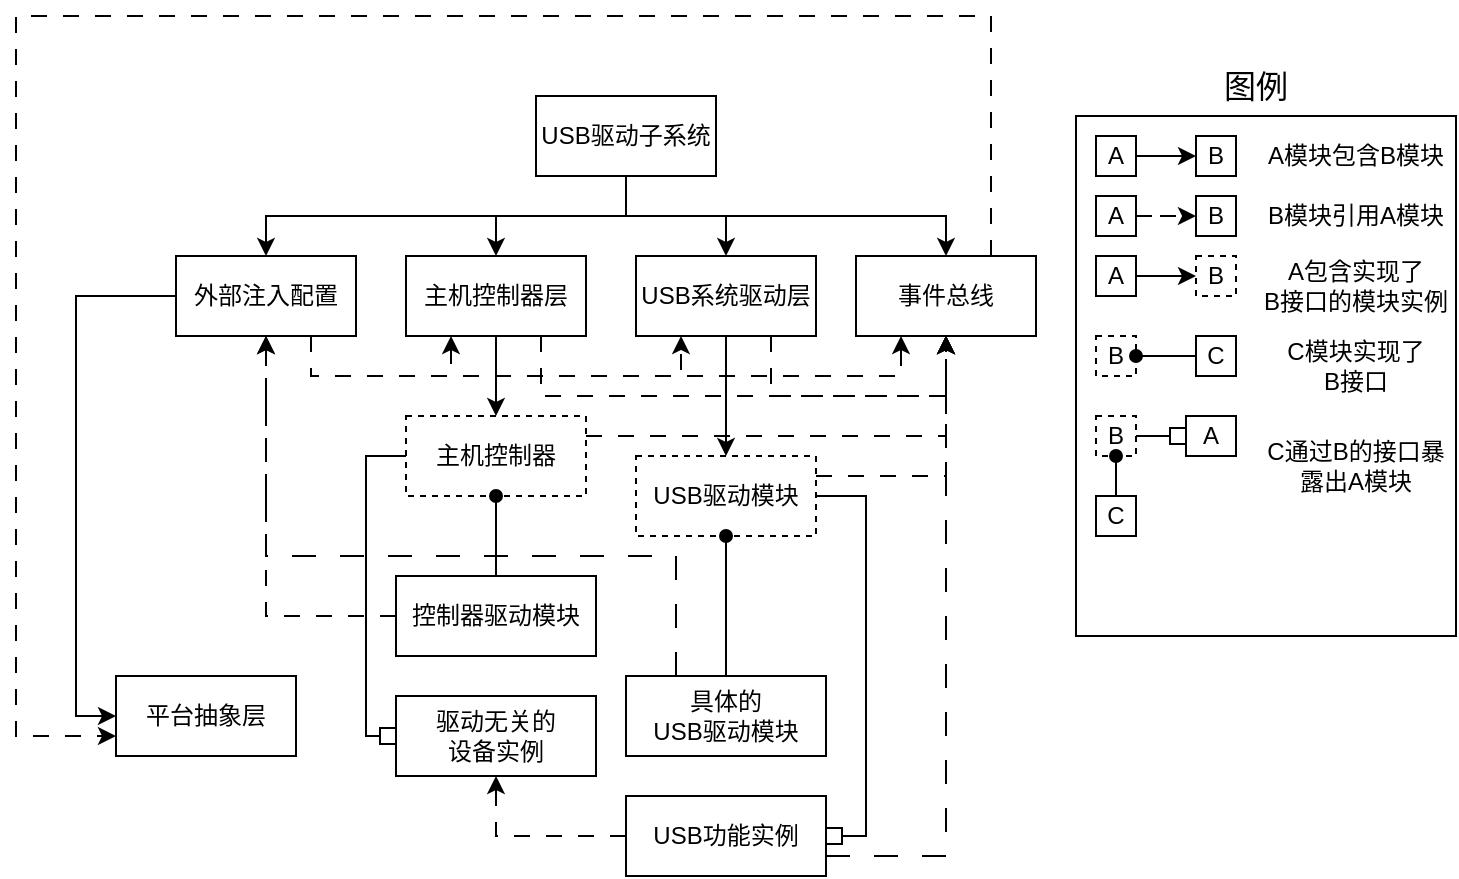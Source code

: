 <mxfile version="26.0.11">
  <diagram name="Page-1" id="DHmJfgIIaiaOZJ158EAY">
    <mxGraphModel dx="1426" dy="781" grid="1" gridSize="10" guides="1" tooltips="1" connect="1" arrows="1" fold="1" page="1" pageScale="1" pageWidth="3300" pageHeight="4681" math="0" shadow="0">
      <root>
        <mxCell id="0" />
        <mxCell id="1" parent="0" />
        <mxCell id="Z6sBKvX2jh9ewRAzkX75-21" style="edgeStyle=orthogonalEdgeStyle;rounded=0;orthogonalLoop=1;jettySize=auto;html=1;exitX=0.5;exitY=1;exitDx=0;exitDy=0;entryX=0.5;entryY=0;entryDx=0;entryDy=0;endArrow=classic;startFill=0;endFill=1;" edge="1" parent="1" source="Z6sBKvX2jh9ewRAzkX75-2" target="Z6sBKvX2jh9ewRAzkX75-20">
          <mxGeometry relative="1" as="geometry" />
        </mxCell>
        <mxCell id="Z6sBKvX2jh9ewRAzkX75-22" style="edgeStyle=orthogonalEdgeStyle;rounded=0;orthogonalLoop=1;jettySize=auto;html=1;exitX=0.5;exitY=1;exitDx=0;exitDy=0;entryX=0.5;entryY=0;entryDx=0;entryDy=0;endArrow=classic;startFill=0;endFill=1;" edge="1" parent="1" source="Z6sBKvX2jh9ewRAzkX75-2" target="Z6sBKvX2jh9ewRAzkX75-14">
          <mxGeometry relative="1" as="geometry" />
        </mxCell>
        <mxCell id="Z6sBKvX2jh9ewRAzkX75-23" style="edgeStyle=orthogonalEdgeStyle;rounded=0;orthogonalLoop=1;jettySize=auto;html=1;exitX=0.5;exitY=1;exitDx=0;exitDy=0;endArrow=classic;startFill=0;endFill=1;" edge="1" parent="1" source="Z6sBKvX2jh9ewRAzkX75-2" target="Z6sBKvX2jh9ewRAzkX75-19">
          <mxGeometry relative="1" as="geometry" />
        </mxCell>
        <mxCell id="Z6sBKvX2jh9ewRAzkX75-24" style="edgeStyle=orthogonalEdgeStyle;rounded=0;orthogonalLoop=1;jettySize=auto;html=1;exitX=0.5;exitY=1;exitDx=0;exitDy=0;entryX=0.5;entryY=0;entryDx=0;entryDy=0;endArrow=classic;startFill=0;endFill=1;" edge="1" parent="1" source="Z6sBKvX2jh9ewRAzkX75-2" target="Z6sBKvX2jh9ewRAzkX75-18">
          <mxGeometry relative="1" as="geometry" />
        </mxCell>
        <mxCell id="Z6sBKvX2jh9ewRAzkX75-2" value="USB驱动子系统" style="rounded=0;whiteSpace=wrap;html=1;" vertex="1" parent="1">
          <mxGeometry x="640" y="140" width="90" height="40" as="geometry" />
        </mxCell>
        <mxCell id="Z6sBKvX2jh9ewRAzkX75-27" style="edgeStyle=orthogonalEdgeStyle;rounded=0;orthogonalLoop=1;jettySize=auto;html=1;exitX=0.75;exitY=1;exitDx=0;exitDy=0;entryX=0.25;entryY=1;entryDx=0;entryDy=0;dashed=1;dashPattern=8 8;" edge="1" parent="1" source="Z6sBKvX2jh9ewRAzkX75-14" target="Z6sBKvX2jh9ewRAzkX75-20">
          <mxGeometry relative="1" as="geometry" />
        </mxCell>
        <mxCell id="Z6sBKvX2jh9ewRAzkX75-28" style="edgeStyle=orthogonalEdgeStyle;rounded=0;orthogonalLoop=1;jettySize=auto;html=1;exitX=0.75;exitY=1;exitDx=0;exitDy=0;entryX=0.25;entryY=1;entryDx=0;entryDy=0;dashed=1;dashPattern=8 8;" edge="1" parent="1" source="Z6sBKvX2jh9ewRAzkX75-14" target="Z6sBKvX2jh9ewRAzkX75-19">
          <mxGeometry relative="1" as="geometry" />
        </mxCell>
        <mxCell id="Z6sBKvX2jh9ewRAzkX75-29" style="edgeStyle=orthogonalEdgeStyle;rounded=0;orthogonalLoop=1;jettySize=auto;html=1;exitX=0.75;exitY=1;exitDx=0;exitDy=0;entryX=0.25;entryY=1;entryDx=0;entryDy=0;dashed=1;dashPattern=8 8;" edge="1" parent="1" source="Z6sBKvX2jh9ewRAzkX75-14" target="Z6sBKvX2jh9ewRAzkX75-18">
          <mxGeometry relative="1" as="geometry" />
        </mxCell>
        <mxCell id="Z6sBKvX2jh9ewRAzkX75-94" style="edgeStyle=orthogonalEdgeStyle;rounded=0;orthogonalLoop=1;jettySize=auto;html=1;exitX=0;exitY=0.5;exitDx=0;exitDy=0;entryX=0;entryY=0.5;entryDx=0;entryDy=0;" edge="1" parent="1" source="Z6sBKvX2jh9ewRAzkX75-14" target="Z6sBKvX2jh9ewRAzkX75-25">
          <mxGeometry relative="1" as="geometry" />
        </mxCell>
        <mxCell id="Z6sBKvX2jh9ewRAzkX75-14" value="外部注入配置" style="rounded=0;whiteSpace=wrap;html=1;" vertex="1" parent="1">
          <mxGeometry x="460" y="220" width="90" height="40" as="geometry" />
        </mxCell>
        <mxCell id="Z6sBKvX2jh9ewRAzkX75-96" style="edgeStyle=orthogonalEdgeStyle;rounded=0;orthogonalLoop=1;jettySize=auto;html=1;exitX=0.75;exitY=0;exitDx=0;exitDy=0;entryX=0;entryY=0.75;entryDx=0;entryDy=0;dashed=1;dashPattern=8 8;" edge="1" parent="1" source="Z6sBKvX2jh9ewRAzkX75-18" target="Z6sBKvX2jh9ewRAzkX75-25">
          <mxGeometry relative="1" as="geometry">
            <Array as="points">
              <mxPoint x="868" y="100" />
              <mxPoint x="380" y="100" />
              <mxPoint x="380" y="460" />
            </Array>
          </mxGeometry>
        </mxCell>
        <mxCell id="Z6sBKvX2jh9ewRAzkX75-18" value="事件总线" style="rounded=0;whiteSpace=wrap;html=1;" vertex="1" parent="1">
          <mxGeometry x="800" y="220" width="90" height="40" as="geometry" />
        </mxCell>
        <mxCell id="Z6sBKvX2jh9ewRAzkX75-64" style="edgeStyle=orthogonalEdgeStyle;rounded=0;orthogonalLoop=1;jettySize=auto;html=1;exitX=0.75;exitY=1;exitDx=0;exitDy=0;entryX=0.5;entryY=1;entryDx=0;entryDy=0;dashed=1;dashPattern=8 8;" edge="1" parent="1" source="Z6sBKvX2jh9ewRAzkX75-19" target="Z6sBKvX2jh9ewRAzkX75-18">
          <mxGeometry relative="1" as="geometry">
            <Array as="points">
              <mxPoint x="758" y="290" />
              <mxPoint x="845" y="290" />
            </Array>
          </mxGeometry>
        </mxCell>
        <mxCell id="Z6sBKvX2jh9ewRAzkX75-78" style="edgeStyle=orthogonalEdgeStyle;rounded=0;orthogonalLoop=1;jettySize=auto;html=1;exitX=0.5;exitY=1;exitDx=0;exitDy=0;entryX=0.5;entryY=0;entryDx=0;entryDy=0;" edge="1" parent="1" source="Z6sBKvX2jh9ewRAzkX75-19" target="Z6sBKvX2jh9ewRAzkX75-77">
          <mxGeometry relative="1" as="geometry" />
        </mxCell>
        <mxCell id="Z6sBKvX2jh9ewRAzkX75-19" value="USB系统驱动层" style="rounded=0;whiteSpace=wrap;html=1;" vertex="1" parent="1">
          <mxGeometry x="690" y="220" width="90" height="40" as="geometry" />
        </mxCell>
        <mxCell id="Z6sBKvX2jh9ewRAzkX75-52" style="edgeStyle=orthogonalEdgeStyle;rounded=0;orthogonalLoop=1;jettySize=auto;html=1;exitX=0.5;exitY=1;exitDx=0;exitDy=0;entryX=0.5;entryY=0;entryDx=0;entryDy=0;" edge="1" parent="1" source="Z6sBKvX2jh9ewRAzkX75-20" target="Z6sBKvX2jh9ewRAzkX75-51">
          <mxGeometry relative="1" as="geometry" />
        </mxCell>
        <mxCell id="Z6sBKvX2jh9ewRAzkX75-63" style="edgeStyle=orthogonalEdgeStyle;rounded=0;orthogonalLoop=1;jettySize=auto;html=1;exitX=0.75;exitY=1;exitDx=0;exitDy=0;entryX=0.5;entryY=1;entryDx=0;entryDy=0;dashed=1;dashPattern=8 8;" edge="1" parent="1" source="Z6sBKvX2jh9ewRAzkX75-20" target="Z6sBKvX2jh9ewRAzkX75-18">
          <mxGeometry relative="1" as="geometry">
            <mxPoint x="840" y="330" as="targetPoint" />
            <Array as="points">
              <mxPoint x="643" y="290" />
              <mxPoint x="845" y="290" />
            </Array>
          </mxGeometry>
        </mxCell>
        <mxCell id="Z6sBKvX2jh9ewRAzkX75-20" value="主机控制器层" style="rounded=0;whiteSpace=wrap;html=1;" vertex="1" parent="1">
          <mxGeometry x="575" y="220" width="90" height="40" as="geometry" />
        </mxCell>
        <mxCell id="Z6sBKvX2jh9ewRAzkX75-25" value="平台抽象层" style="rounded=0;whiteSpace=wrap;html=1;" vertex="1" parent="1">
          <mxGeometry x="430" y="430" width="90" height="40" as="geometry" />
        </mxCell>
        <mxCell id="Z6sBKvX2jh9ewRAzkX75-30" value="" style="rounded=0;whiteSpace=wrap;html=1;" vertex="1" parent="1">
          <mxGeometry x="910" y="150" width="190" height="260" as="geometry" />
        </mxCell>
        <mxCell id="Z6sBKvX2jh9ewRAzkX75-31" value="图例" style="text;html=1;align=center;verticalAlign=middle;whiteSpace=wrap;rounded=0;fontSize=16;" vertex="1" parent="1">
          <mxGeometry x="970" y="120" width="60" height="30" as="geometry" />
        </mxCell>
        <mxCell id="Z6sBKvX2jh9ewRAzkX75-35" style="edgeStyle=orthogonalEdgeStyle;rounded=0;orthogonalLoop=1;jettySize=auto;html=1;entryX=0;entryY=0.5;entryDx=0;entryDy=0;" edge="1" parent="1" source="Z6sBKvX2jh9ewRAzkX75-32" target="Z6sBKvX2jh9ewRAzkX75-34">
          <mxGeometry relative="1" as="geometry" />
        </mxCell>
        <mxCell id="Z6sBKvX2jh9ewRAzkX75-32" value="A" style="text;html=1;align=center;verticalAlign=middle;whiteSpace=wrap;rounded=0;strokeColor=default;" vertex="1" parent="1">
          <mxGeometry x="920" y="160" width="20" height="20" as="geometry" />
        </mxCell>
        <mxCell id="Z6sBKvX2jh9ewRAzkX75-34" value="B" style="text;html=1;align=center;verticalAlign=middle;whiteSpace=wrap;rounded=0;strokeColor=default;" vertex="1" parent="1">
          <mxGeometry x="970" y="160" width="20" height="20" as="geometry" />
        </mxCell>
        <mxCell id="Z6sBKvX2jh9ewRAzkX75-36" value="A模块包含B模块" style="text;html=1;align=center;verticalAlign=middle;whiteSpace=wrap;rounded=0;" vertex="1" parent="1">
          <mxGeometry x="1000" y="155" width="100" height="30" as="geometry" />
        </mxCell>
        <mxCell id="Z6sBKvX2jh9ewRAzkX75-37" style="edgeStyle=orthogonalEdgeStyle;rounded=0;orthogonalLoop=1;jettySize=auto;html=1;entryX=0;entryY=0.5;entryDx=0;entryDy=0;dashed=1;dashPattern=8 8;" edge="1" parent="1" source="Z6sBKvX2jh9ewRAzkX75-38" target="Z6sBKvX2jh9ewRAzkX75-39">
          <mxGeometry relative="1" as="geometry" />
        </mxCell>
        <mxCell id="Z6sBKvX2jh9ewRAzkX75-38" value="A" style="text;html=1;align=center;verticalAlign=middle;whiteSpace=wrap;rounded=0;strokeColor=default;" vertex="1" parent="1">
          <mxGeometry x="920" y="190" width="20" height="20" as="geometry" />
        </mxCell>
        <mxCell id="Z6sBKvX2jh9ewRAzkX75-39" value="B" style="text;html=1;align=center;verticalAlign=middle;whiteSpace=wrap;rounded=0;strokeColor=default;" vertex="1" parent="1">
          <mxGeometry x="970" y="190" width="20" height="20" as="geometry" />
        </mxCell>
        <mxCell id="Z6sBKvX2jh9ewRAzkX75-40" value="B模块引用A模块" style="text;html=1;align=center;verticalAlign=middle;whiteSpace=wrap;rounded=0;" vertex="1" parent="1">
          <mxGeometry x="1000" y="185" width="100" height="30" as="geometry" />
        </mxCell>
        <mxCell id="Z6sBKvX2jh9ewRAzkX75-41" value="B" style="rounded=0;whiteSpace=wrap;html=1;dashed=1;" vertex="1" parent="1">
          <mxGeometry x="970" y="220" width="20" height="20" as="geometry" />
        </mxCell>
        <mxCell id="Z6sBKvX2jh9ewRAzkX75-43" style="edgeStyle=orthogonalEdgeStyle;rounded=0;orthogonalLoop=1;jettySize=auto;html=1;exitX=1;exitY=0.5;exitDx=0;exitDy=0;entryX=0;entryY=0.5;entryDx=0;entryDy=0;" edge="1" parent="1" source="Z6sBKvX2jh9ewRAzkX75-42" target="Z6sBKvX2jh9ewRAzkX75-41">
          <mxGeometry relative="1" as="geometry" />
        </mxCell>
        <mxCell id="Z6sBKvX2jh9ewRAzkX75-42" value="A" style="text;html=1;align=center;verticalAlign=middle;whiteSpace=wrap;rounded=0;strokeColor=default;" vertex="1" parent="1">
          <mxGeometry x="920" y="220" width="20" height="20" as="geometry" />
        </mxCell>
        <mxCell id="Z6sBKvX2jh9ewRAzkX75-44" value="A包含实现了&lt;div&gt;B接口的模块实例&lt;/div&gt;" style="text;html=1;align=center;verticalAlign=middle;whiteSpace=wrap;rounded=0;" vertex="1" parent="1">
          <mxGeometry x="1000" y="220" width="100" height="30" as="geometry" />
        </mxCell>
        <mxCell id="Z6sBKvX2jh9ewRAzkX75-45" value="B" style="rounded=0;whiteSpace=wrap;html=1;dashed=1;" vertex="1" parent="1">
          <mxGeometry x="920" y="260" width="20" height="20" as="geometry" />
        </mxCell>
        <mxCell id="Z6sBKvX2jh9ewRAzkX75-48" style="edgeStyle=orthogonalEdgeStyle;rounded=0;orthogonalLoop=1;jettySize=auto;html=1;exitX=0;exitY=0.5;exitDx=0;exitDy=0;entryX=1;entryY=0.5;entryDx=0;entryDy=0;endArrow=oval;endFill=1;" edge="1" parent="1" source="Z6sBKvX2jh9ewRAzkX75-47" target="Z6sBKvX2jh9ewRAzkX75-45">
          <mxGeometry relative="1" as="geometry" />
        </mxCell>
        <mxCell id="Z6sBKvX2jh9ewRAzkX75-47" value="C" style="rounded=0;whiteSpace=wrap;html=1;" vertex="1" parent="1">
          <mxGeometry x="970" y="260" width="20" height="20" as="geometry" />
        </mxCell>
        <mxCell id="Z6sBKvX2jh9ewRAzkX75-49" value="C模块实现了&lt;div&gt;B接口&lt;/div&gt;" style="text;html=1;align=center;verticalAlign=middle;whiteSpace=wrap;rounded=0;" vertex="1" parent="1">
          <mxGeometry x="1000" y="260" width="100" height="30" as="geometry" />
        </mxCell>
        <mxCell id="Z6sBKvX2jh9ewRAzkX75-66" style="edgeStyle=orthogonalEdgeStyle;rounded=0;orthogonalLoop=1;jettySize=auto;html=1;exitX=1;exitY=0.25;exitDx=0;exitDy=0;entryX=0.5;entryY=1;entryDx=0;entryDy=0;dashed=1;dashPattern=8 8;" edge="1" parent="1" source="Z6sBKvX2jh9ewRAzkX75-51" target="Z6sBKvX2jh9ewRAzkX75-18">
          <mxGeometry relative="1" as="geometry" />
        </mxCell>
        <mxCell id="Z6sBKvX2jh9ewRAzkX75-75" style="edgeStyle=orthogonalEdgeStyle;rounded=0;orthogonalLoop=1;jettySize=auto;html=1;exitX=0;exitY=0.5;exitDx=0;exitDy=0;entryX=0;entryY=0.5;entryDx=0;entryDy=0;endArrow=box;endFill=0;" edge="1" parent="1" source="Z6sBKvX2jh9ewRAzkX75-51" target="Z6sBKvX2jh9ewRAzkX75-67">
          <mxGeometry relative="1" as="geometry" />
        </mxCell>
        <mxCell id="Z6sBKvX2jh9ewRAzkX75-51" value="主机控制器" style="rounded=0;whiteSpace=wrap;html=1;dashed=1;" vertex="1" parent="1">
          <mxGeometry x="575" y="300" width="90" height="40" as="geometry" />
        </mxCell>
        <mxCell id="Z6sBKvX2jh9ewRAzkX75-54" style="edgeStyle=orthogonalEdgeStyle;rounded=0;orthogonalLoop=1;jettySize=auto;html=1;exitX=0.5;exitY=0;exitDx=0;exitDy=0;entryX=0.5;entryY=1;entryDx=0;entryDy=0;endArrow=oval;endFill=1;" edge="1" parent="1" source="Z6sBKvX2jh9ewRAzkX75-53" target="Z6sBKvX2jh9ewRAzkX75-51">
          <mxGeometry relative="1" as="geometry" />
        </mxCell>
        <mxCell id="Z6sBKvX2jh9ewRAzkX75-89" style="edgeStyle=orthogonalEdgeStyle;rounded=0;orthogonalLoop=1;jettySize=auto;html=1;exitX=0;exitY=0.5;exitDx=0;exitDy=0;entryX=0.5;entryY=1;entryDx=0;entryDy=0;dashed=1;dashPattern=8 8;" edge="1" parent="1" source="Z6sBKvX2jh9ewRAzkX75-53" target="Z6sBKvX2jh9ewRAzkX75-14">
          <mxGeometry relative="1" as="geometry" />
        </mxCell>
        <mxCell id="Z6sBKvX2jh9ewRAzkX75-53" value="控制器驱动模块" style="rounded=0;whiteSpace=wrap;html=1;" vertex="1" parent="1">
          <mxGeometry x="570" y="380" width="100" height="40" as="geometry" />
        </mxCell>
        <mxCell id="Z6sBKvX2jh9ewRAzkX75-59" style="edgeStyle=orthogonalEdgeStyle;rounded=0;orthogonalLoop=1;jettySize=auto;html=1;exitX=1;exitY=0.5;exitDx=0;exitDy=0;entryX=0;entryY=0.5;entryDx=0;entryDy=0;endArrow=box;endFill=0;" edge="1" parent="1" source="Z6sBKvX2jh9ewRAzkX75-55" target="Z6sBKvX2jh9ewRAzkX75-57">
          <mxGeometry relative="1" as="geometry" />
        </mxCell>
        <mxCell id="Z6sBKvX2jh9ewRAzkX75-55" value="B" style="rounded=0;whiteSpace=wrap;html=1;dashed=1;" vertex="1" parent="1">
          <mxGeometry x="920" y="300" width="20" height="20" as="geometry" />
        </mxCell>
        <mxCell id="Z6sBKvX2jh9ewRAzkX75-58" style="edgeStyle=orthogonalEdgeStyle;rounded=0;orthogonalLoop=1;jettySize=auto;html=1;exitX=0.5;exitY=0;exitDx=0;exitDy=0;entryX=0.5;entryY=1;entryDx=0;entryDy=0;endArrow=oval;endFill=1;" edge="1" parent="1" source="Z6sBKvX2jh9ewRAzkX75-56" target="Z6sBKvX2jh9ewRAzkX75-55">
          <mxGeometry relative="1" as="geometry" />
        </mxCell>
        <mxCell id="Z6sBKvX2jh9ewRAzkX75-56" value="C" style="rounded=0;whiteSpace=wrap;html=1;" vertex="1" parent="1">
          <mxGeometry x="920" y="340" width="20" height="20" as="geometry" />
        </mxCell>
        <mxCell id="Z6sBKvX2jh9ewRAzkX75-57" value="A" style="text;html=1;align=center;verticalAlign=middle;whiteSpace=wrap;rounded=0;strokeColor=default;" vertex="1" parent="1">
          <mxGeometry x="965" y="300" width="25" height="20" as="geometry" />
        </mxCell>
        <mxCell id="Z6sBKvX2jh9ewRAzkX75-62" value="C通过B的接口暴露出A模块" style="text;html=1;align=center;verticalAlign=middle;whiteSpace=wrap;rounded=0;" vertex="1" parent="1">
          <mxGeometry x="1000" y="310" width="100" height="30" as="geometry" />
        </mxCell>
        <mxCell id="Z6sBKvX2jh9ewRAzkX75-67" value="驱动无关的&lt;div&gt;设备实例&lt;/div&gt;" style="rounded=0;whiteSpace=wrap;html=1;" vertex="1" parent="1">
          <mxGeometry x="570" y="440" width="100" height="40" as="geometry" />
        </mxCell>
        <mxCell id="Z6sBKvX2jh9ewRAzkX75-90" style="edgeStyle=orthogonalEdgeStyle;rounded=0;orthogonalLoop=1;jettySize=auto;html=1;exitX=0.25;exitY=0;exitDx=0;exitDy=0;entryX=0.5;entryY=1;entryDx=0;entryDy=0;dashed=1;dashPattern=12 12;" edge="1" parent="1" source="Z6sBKvX2jh9ewRAzkX75-76" target="Z6sBKvX2jh9ewRAzkX75-14">
          <mxGeometry relative="1" as="geometry">
            <Array as="points">
              <mxPoint x="710" y="370" />
              <mxPoint x="505" y="370" />
            </Array>
          </mxGeometry>
        </mxCell>
        <mxCell id="Z6sBKvX2jh9ewRAzkX75-76" value="具体的&lt;div&gt;USB驱动模块&lt;/div&gt;" style="rounded=0;whiteSpace=wrap;html=1;" vertex="1" parent="1">
          <mxGeometry x="685" y="430" width="100" height="40" as="geometry" />
        </mxCell>
        <mxCell id="Z6sBKvX2jh9ewRAzkX75-82" style="edgeStyle=orthogonalEdgeStyle;rounded=0;orthogonalLoop=1;jettySize=auto;html=1;exitX=1;exitY=0.5;exitDx=0;exitDy=0;entryX=1;entryY=0.5;entryDx=0;entryDy=0;endArrow=box;endFill=0;" edge="1" parent="1" source="Z6sBKvX2jh9ewRAzkX75-77" target="Z6sBKvX2jh9ewRAzkX75-81">
          <mxGeometry relative="1" as="geometry" />
        </mxCell>
        <mxCell id="Z6sBKvX2jh9ewRAzkX75-86" style="edgeStyle=orthogonalEdgeStyle;rounded=0;orthogonalLoop=1;jettySize=auto;html=1;exitX=1;exitY=0.25;exitDx=0;exitDy=0;entryX=0.5;entryY=1;entryDx=0;entryDy=0;dashed=1;dashPattern=8 8;" edge="1" parent="1" source="Z6sBKvX2jh9ewRAzkX75-77" target="Z6sBKvX2jh9ewRAzkX75-18">
          <mxGeometry relative="1" as="geometry" />
        </mxCell>
        <mxCell id="Z6sBKvX2jh9ewRAzkX75-77" value="USB驱动模块" style="rounded=0;whiteSpace=wrap;html=1;dashed=1;" vertex="1" parent="1">
          <mxGeometry x="690" y="320" width="90" height="40" as="geometry" />
        </mxCell>
        <mxCell id="Z6sBKvX2jh9ewRAzkX75-80" style="edgeStyle=orthogonalEdgeStyle;rounded=0;orthogonalLoop=1;jettySize=auto;html=1;exitX=0.5;exitY=0;exitDx=0;exitDy=0;entryX=0.5;entryY=1;entryDx=0;entryDy=0;endArrow=oval;endFill=1;" edge="1" parent="1" source="Z6sBKvX2jh9ewRAzkX75-76" target="Z6sBKvX2jh9ewRAzkX75-77">
          <mxGeometry relative="1" as="geometry" />
        </mxCell>
        <mxCell id="Z6sBKvX2jh9ewRAzkX75-91" style="edgeStyle=orthogonalEdgeStyle;rounded=0;orthogonalLoop=1;jettySize=auto;html=1;exitX=1;exitY=0.75;exitDx=0;exitDy=0;entryX=0.5;entryY=1;entryDx=0;entryDy=0;dashed=1;dashPattern=12 12;" edge="1" parent="1" source="Z6sBKvX2jh9ewRAzkX75-81" target="Z6sBKvX2jh9ewRAzkX75-18">
          <mxGeometry relative="1" as="geometry" />
        </mxCell>
        <mxCell id="Z6sBKvX2jh9ewRAzkX75-92" style="edgeStyle=orthogonalEdgeStyle;rounded=0;orthogonalLoop=1;jettySize=auto;html=1;exitX=0;exitY=0.5;exitDx=0;exitDy=0;entryX=0.5;entryY=1;entryDx=0;entryDy=0;dashed=1;dashPattern=8 8;" edge="1" parent="1" source="Z6sBKvX2jh9ewRAzkX75-81" target="Z6sBKvX2jh9ewRAzkX75-67">
          <mxGeometry relative="1" as="geometry" />
        </mxCell>
        <mxCell id="Z6sBKvX2jh9ewRAzkX75-81" value="USB功能实例" style="rounded=0;whiteSpace=wrap;html=1;" vertex="1" parent="1">
          <mxGeometry x="685" y="490" width="100" height="40" as="geometry" />
        </mxCell>
      </root>
    </mxGraphModel>
  </diagram>
</mxfile>
